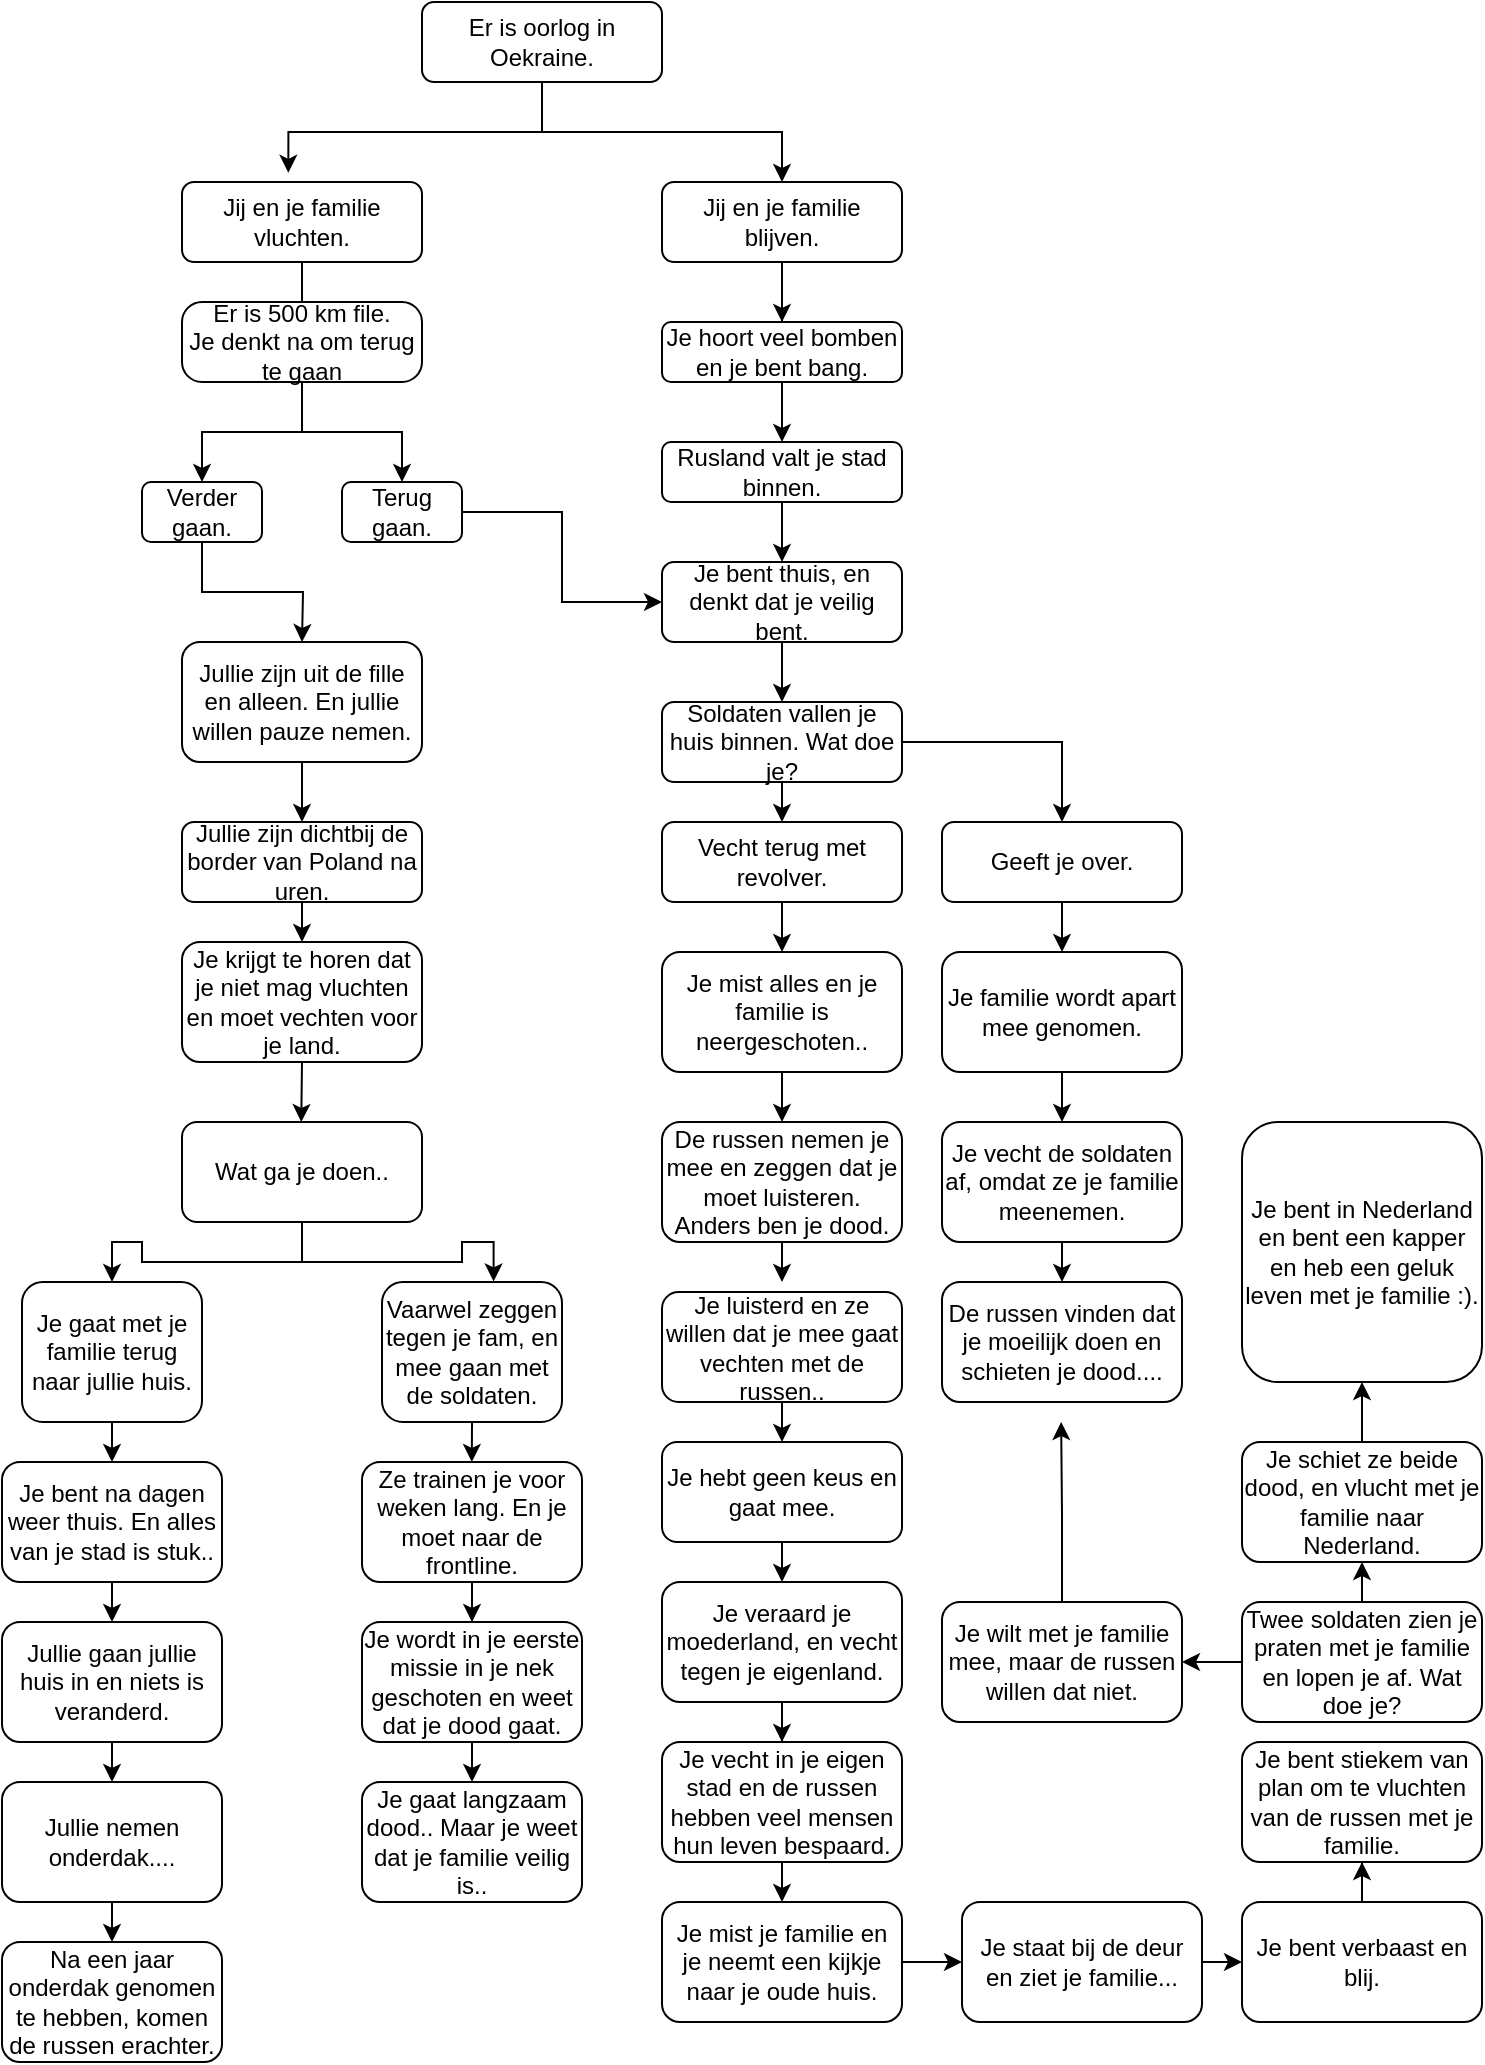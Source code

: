 <mxfile version="20.5.1" type="google"><diagram id="C5RBs43oDa-KdzZeNtuy" name="Page-1"><mxGraphModel dx="2307" dy="1269" grid="1" gridSize="10" guides="1" tooltips="1" connect="1" arrows="1" fold="1" page="1" pageScale="1" pageWidth="827" pageHeight="1169" math="0" shadow="0"><root><mxCell id="WIyWlLk6GJQsqaUBKTNV-0"/><mxCell id="WIyWlLk6GJQsqaUBKTNV-1" parent="WIyWlLk6GJQsqaUBKTNV-0"/><mxCell id="qxlNuPHajtM4dzJd9ia5-0" style="edgeStyle=orthogonalEdgeStyle;rounded=0;orthogonalLoop=1;jettySize=auto;html=1;entryX=0.443;entryY=-0.115;entryDx=0;entryDy=0;entryPerimeter=0;" parent="WIyWlLk6GJQsqaUBKTNV-1" source="WIyWlLk6GJQsqaUBKTNV-3" target="9O00EjaIPxXk9b_PxtnT-0" edge="1"><mxGeometry relative="1" as="geometry"><mxPoint x="210" y="100" as="targetPoint"/></mxGeometry></mxCell><mxCell id="qxlNuPHajtM4dzJd9ia5-4" style="edgeStyle=orthogonalEdgeStyle;rounded=0;orthogonalLoop=1;jettySize=auto;html=1;exitX=0.5;exitY=1;exitDx=0;exitDy=0;entryX=0.5;entryY=0;entryDx=0;entryDy=0;" parent="WIyWlLk6GJQsqaUBKTNV-1" source="WIyWlLk6GJQsqaUBKTNV-3" target="9O00EjaIPxXk9b_PxtnT-1" edge="1"><mxGeometry relative="1" as="geometry"/></mxCell><mxCell id="WIyWlLk6GJQsqaUBKTNV-3" value="Er is oorlog in Oekraine." style="rounded=1;whiteSpace=wrap;html=1;fontSize=12;glass=0;strokeWidth=1;shadow=0;" parent="WIyWlLk6GJQsqaUBKTNV-1" vertex="1"><mxGeometry x="280" y="80" width="120" height="40" as="geometry"/></mxCell><mxCell id="qxlNuPHajtM4dzJd9ia5-5" style="edgeStyle=orthogonalEdgeStyle;rounded=0;orthogonalLoop=1;jettySize=auto;html=1;" parent="WIyWlLk6GJQsqaUBKTNV-1" source="9O00EjaIPxXk9b_PxtnT-0" edge="1"><mxGeometry relative="1" as="geometry"><mxPoint x="220" y="250" as="targetPoint"/></mxGeometry></mxCell><mxCell id="qxlNuPHajtM4dzJd9ia5-14" style="edgeStyle=orthogonalEdgeStyle;rounded=0;orthogonalLoop=1;jettySize=auto;html=1;exitX=0.5;exitY=1;exitDx=0;exitDy=0;" parent="WIyWlLk6GJQsqaUBKTNV-1" source="9O00EjaIPxXk9b_PxtnT-0" edge="1"><mxGeometry relative="1" as="geometry"><mxPoint x="220" y="240" as="targetPoint"/></mxGeometry></mxCell><mxCell id="9O00EjaIPxXk9b_PxtnT-0" value="Jij en je familie vluchten." style="rounded=1;whiteSpace=wrap;html=1;" parent="WIyWlLk6GJQsqaUBKTNV-1" vertex="1"><mxGeometry x="160" y="170" width="120" height="40" as="geometry"/></mxCell><mxCell id="qxlNuPHajtM4dzJd9ia5-6" style="edgeStyle=orthogonalEdgeStyle;rounded=0;orthogonalLoop=1;jettySize=auto;html=1;exitX=0.5;exitY=1;exitDx=0;exitDy=0;" parent="WIyWlLk6GJQsqaUBKTNV-1" source="9O00EjaIPxXk9b_PxtnT-1" edge="1"><mxGeometry relative="1" as="geometry"><mxPoint x="460" y="250" as="targetPoint"/></mxGeometry></mxCell><mxCell id="qxlNuPHajtM4dzJd9ia5-15" style="edgeStyle=orthogonalEdgeStyle;rounded=0;orthogonalLoop=1;jettySize=auto;html=1;exitX=0.5;exitY=1;exitDx=0;exitDy=0;entryX=0.5;entryY=0;entryDx=0;entryDy=0;" parent="WIyWlLk6GJQsqaUBKTNV-1" source="9O00EjaIPxXk9b_PxtnT-1" target="qxlNuPHajtM4dzJd9ia5-8" edge="1"><mxGeometry relative="1" as="geometry"/></mxCell><mxCell id="9O00EjaIPxXk9b_PxtnT-1" value="Jij en je familie blijven." style="rounded=1;whiteSpace=wrap;html=1;" parent="WIyWlLk6GJQsqaUBKTNV-1" vertex="1"><mxGeometry x="400" y="170" width="120" height="40" as="geometry"/></mxCell><mxCell id="qxlNuPHajtM4dzJd9ia5-11" style="edgeStyle=orthogonalEdgeStyle;rounded=0;orthogonalLoop=1;jettySize=auto;html=1;" parent="WIyWlLk6GJQsqaUBKTNV-1" source="qxlNuPHajtM4dzJd9ia5-7" target="qxlNuPHajtM4dzJd9ia5-10" edge="1"><mxGeometry relative="1" as="geometry"/></mxCell><mxCell id="qxlNuPHajtM4dzJd9ia5-19" style="edgeStyle=orthogonalEdgeStyle;rounded=0;orthogonalLoop=1;jettySize=auto;html=1;exitX=0.5;exitY=1;exitDx=0;exitDy=0;entryX=0.5;entryY=0;entryDx=0;entryDy=0;" parent="WIyWlLk6GJQsqaUBKTNV-1" source="qxlNuPHajtM4dzJd9ia5-7" target="qxlNuPHajtM4dzJd9ia5-18" edge="1"><mxGeometry relative="1" as="geometry"/></mxCell><mxCell id="qxlNuPHajtM4dzJd9ia5-7" value="Er is 500 km file.&lt;br&gt;Je denkt na om terug te gaan" style="rounded=1;whiteSpace=wrap;html=1;arcSize=25;" parent="WIyWlLk6GJQsqaUBKTNV-1" vertex="1"><mxGeometry x="160" y="230" width="120" height="40" as="geometry"/></mxCell><mxCell id="qxlNuPHajtM4dzJd9ia5-12" style="edgeStyle=orthogonalEdgeStyle;rounded=0;orthogonalLoop=1;jettySize=auto;html=1;exitX=0.5;exitY=1;exitDx=0;exitDy=0;" parent="WIyWlLk6GJQsqaUBKTNV-1" source="qxlNuPHajtM4dzJd9ia5-8" target="qxlNuPHajtM4dzJd9ia5-9" edge="1"><mxGeometry relative="1" as="geometry"/></mxCell><mxCell id="qxlNuPHajtM4dzJd9ia5-8" value="Je hoort veel bomben&lt;br&gt;en je bent bang." style="rounded=1;whiteSpace=wrap;html=1;" parent="WIyWlLk6GJQsqaUBKTNV-1" vertex="1"><mxGeometry x="400" y="240" width="120" height="30" as="geometry"/></mxCell><mxCell id="qxlNuPHajtM4dzJd9ia5-22" style="edgeStyle=orthogonalEdgeStyle;rounded=0;orthogonalLoop=1;jettySize=auto;html=1;exitX=0.5;exitY=1;exitDx=0;exitDy=0;entryX=0.5;entryY=0;entryDx=0;entryDy=0;" parent="WIyWlLk6GJQsqaUBKTNV-1" source="qxlNuPHajtM4dzJd9ia5-9" target="qxlNuPHajtM4dzJd9ia5-20" edge="1"><mxGeometry relative="1" as="geometry"/></mxCell><mxCell id="qxlNuPHajtM4dzJd9ia5-9" value="Rusland valt je stad binnen." style="rounded=1;whiteSpace=wrap;html=1;" parent="WIyWlLk6GJQsqaUBKTNV-1" vertex="1"><mxGeometry x="400" y="300" width="120" height="30" as="geometry"/></mxCell><mxCell id="qxlNuPHajtM4dzJd9ia5-23" style="edgeStyle=orthogonalEdgeStyle;rounded=0;orthogonalLoop=1;jettySize=auto;html=1;exitX=0.5;exitY=1;exitDx=0;exitDy=0;" parent="WIyWlLk6GJQsqaUBKTNV-1" source="qxlNuPHajtM4dzJd9ia5-10" edge="1"><mxGeometry relative="1" as="geometry"><mxPoint x="220" y="400" as="targetPoint"/></mxGeometry></mxCell><mxCell id="qxlNuPHajtM4dzJd9ia5-10" value="Verder gaan." style="rounded=1;whiteSpace=wrap;html=1;" parent="WIyWlLk6GJQsqaUBKTNV-1" vertex="1"><mxGeometry x="140" y="320" width="60" height="30" as="geometry"/></mxCell><mxCell id="qxlNuPHajtM4dzJd9ia5-21" style="edgeStyle=orthogonalEdgeStyle;rounded=0;orthogonalLoop=1;jettySize=auto;html=1;exitX=1;exitY=0.5;exitDx=0;exitDy=0;entryX=0;entryY=0.5;entryDx=0;entryDy=0;" parent="WIyWlLk6GJQsqaUBKTNV-1" source="qxlNuPHajtM4dzJd9ia5-18" target="qxlNuPHajtM4dzJd9ia5-20" edge="1"><mxGeometry relative="1" as="geometry"/></mxCell><mxCell id="qxlNuPHajtM4dzJd9ia5-18" value="Terug gaan." style="rounded=1;whiteSpace=wrap;html=1;" parent="WIyWlLk6GJQsqaUBKTNV-1" vertex="1"><mxGeometry x="240" y="320" width="60" height="30" as="geometry"/></mxCell><mxCell id="qxlNuPHajtM4dzJd9ia5-25" style="edgeStyle=orthogonalEdgeStyle;rounded=0;orthogonalLoop=1;jettySize=auto;html=1;exitX=0.5;exitY=1;exitDx=0;exitDy=0;" parent="WIyWlLk6GJQsqaUBKTNV-1" source="qxlNuPHajtM4dzJd9ia5-20" edge="1"><mxGeometry relative="1" as="geometry"><mxPoint x="460" y="430" as="targetPoint"/></mxGeometry></mxCell><mxCell id="qxlNuPHajtM4dzJd9ia5-20" value="Je bent thuis, en denkt dat je veilig bent." style="rounded=1;whiteSpace=wrap;html=1;" parent="WIyWlLk6GJQsqaUBKTNV-1" vertex="1"><mxGeometry x="400" y="360" width="120" height="40" as="geometry"/></mxCell><mxCell id="qxlNuPHajtM4dzJd9ia5-44" style="edgeStyle=orthogonalEdgeStyle;rounded=0;orthogonalLoop=1;jettySize=auto;html=1;exitX=0.5;exitY=1;exitDx=0;exitDy=0;entryX=0.5;entryY=0;entryDx=0;entryDy=0;" parent="WIyWlLk6GJQsqaUBKTNV-1" source="qxlNuPHajtM4dzJd9ia5-24" target="qxlNuPHajtM4dzJd9ia5-42" edge="1"><mxGeometry relative="1" as="geometry"/></mxCell><mxCell id="qxlNuPHajtM4dzJd9ia5-24" value="Jullie zijn uit de fille en alleen. En jullie willen pauze nemen." style="rounded=1;whiteSpace=wrap;html=1;" parent="WIyWlLk6GJQsqaUBKTNV-1" vertex="1"><mxGeometry x="160" y="400" width="120" height="60" as="geometry"/></mxCell><mxCell id="qxlNuPHajtM4dzJd9ia5-30" style="edgeStyle=orthogonalEdgeStyle;rounded=0;orthogonalLoop=1;jettySize=auto;html=1;exitX=0.5;exitY=1;exitDx=0;exitDy=0;entryX=0.5;entryY=0;entryDx=0;entryDy=0;" parent="WIyWlLk6GJQsqaUBKTNV-1" source="qxlNuPHajtM4dzJd9ia5-26" target="qxlNuPHajtM4dzJd9ia5-28" edge="1"><mxGeometry relative="1" as="geometry"/></mxCell><mxCell id="qxlNuPHajtM4dzJd9ia5-33" style="edgeStyle=orthogonalEdgeStyle;rounded=0;orthogonalLoop=1;jettySize=auto;html=1;exitX=1;exitY=0.5;exitDx=0;exitDy=0;entryX=0.5;entryY=0;entryDx=0;entryDy=0;" parent="WIyWlLk6GJQsqaUBKTNV-1" source="qxlNuPHajtM4dzJd9ia5-26" target="qxlNuPHajtM4dzJd9ia5-32" edge="1"><mxGeometry relative="1" as="geometry"/></mxCell><mxCell id="qxlNuPHajtM4dzJd9ia5-26" value="Soldaten vallen je huis binnen. Wat doe je?" style="rounded=1;whiteSpace=wrap;html=1;" parent="WIyWlLk6GJQsqaUBKTNV-1" vertex="1"><mxGeometry x="400" y="430" width="120" height="40" as="geometry"/></mxCell><mxCell id="qxlNuPHajtM4dzJd9ia5-35" style="edgeStyle=orthogonalEdgeStyle;rounded=0;orthogonalLoop=1;jettySize=auto;html=1;exitX=0.5;exitY=1;exitDx=0;exitDy=0;entryX=0.5;entryY=0;entryDx=0;entryDy=0;" parent="WIyWlLk6GJQsqaUBKTNV-1" source="qxlNuPHajtM4dzJd9ia5-28" target="qxlNuPHajtM4dzJd9ia5-34" edge="1"><mxGeometry relative="1" as="geometry"/></mxCell><mxCell id="qxlNuPHajtM4dzJd9ia5-28" value="Vecht terug met revolver." style="rounded=1;whiteSpace=wrap;html=1;" parent="WIyWlLk6GJQsqaUBKTNV-1" vertex="1"><mxGeometry x="400" y="490" width="120" height="40" as="geometry"/></mxCell><mxCell id="qxlNuPHajtM4dzJd9ia5-37" style="edgeStyle=orthogonalEdgeStyle;rounded=0;orthogonalLoop=1;jettySize=auto;html=1;exitX=0.5;exitY=1;exitDx=0;exitDy=0;entryX=0.5;entryY=0;entryDx=0;entryDy=0;" parent="WIyWlLk6GJQsqaUBKTNV-1" source="qxlNuPHajtM4dzJd9ia5-32" target="qxlNuPHajtM4dzJd9ia5-36" edge="1"><mxGeometry relative="1" as="geometry"/></mxCell><mxCell id="qxlNuPHajtM4dzJd9ia5-32" value="Geeft je over." style="rounded=1;whiteSpace=wrap;html=1;" parent="WIyWlLk6GJQsqaUBKTNV-1" vertex="1"><mxGeometry x="540" y="490" width="120" height="40" as="geometry"/></mxCell><mxCell id="qxlNuPHajtM4dzJd9ia5-39" style="edgeStyle=orthogonalEdgeStyle;rounded=0;orthogonalLoop=1;jettySize=auto;html=1;exitX=0.5;exitY=1;exitDx=0;exitDy=0;entryX=0.5;entryY=0;entryDx=0;entryDy=0;" parent="WIyWlLk6GJQsqaUBKTNV-1" source="qxlNuPHajtM4dzJd9ia5-34" target="qxlNuPHajtM4dzJd9ia5-38" edge="1"><mxGeometry relative="1" as="geometry"/></mxCell><mxCell id="qxlNuPHajtM4dzJd9ia5-34" value="Je mist alles en je familie is neergeschoten.." style="rounded=1;whiteSpace=wrap;html=1;" parent="WIyWlLk6GJQsqaUBKTNV-1" vertex="1"><mxGeometry x="400" y="555" width="120" height="60" as="geometry"/></mxCell><mxCell id="qxlNuPHajtM4dzJd9ia5-49" style="edgeStyle=orthogonalEdgeStyle;rounded=0;orthogonalLoop=1;jettySize=auto;html=1;exitX=0.5;exitY=1;exitDx=0;exitDy=0;" parent="WIyWlLk6GJQsqaUBKTNV-1" source="qxlNuPHajtM4dzJd9ia5-36" target="qxlNuPHajtM4dzJd9ia5-48" edge="1"><mxGeometry relative="1" as="geometry"/></mxCell><mxCell id="qxlNuPHajtM4dzJd9ia5-36" value="Je familie wordt apart mee genomen." style="rounded=1;whiteSpace=wrap;html=1;" parent="WIyWlLk6GJQsqaUBKTNV-1" vertex="1"><mxGeometry x="540" y="555" width="120" height="60" as="geometry"/></mxCell><mxCell id="qxlNuPHajtM4dzJd9ia5-61" style="edgeStyle=orthogonalEdgeStyle;rounded=0;orthogonalLoop=1;jettySize=auto;html=1;exitX=0.5;exitY=1;exitDx=0;exitDy=0;" parent="WIyWlLk6GJQsqaUBKTNV-1" source="qxlNuPHajtM4dzJd9ia5-38" edge="1"><mxGeometry relative="1" as="geometry"><mxPoint x="460" y="720" as="targetPoint"/></mxGeometry></mxCell><mxCell id="qxlNuPHajtM4dzJd9ia5-38" value="De russen nemen je mee en zeggen dat je moet luisteren. Anders ben je dood." style="rounded=1;whiteSpace=wrap;html=1;" parent="WIyWlLk6GJQsqaUBKTNV-1" vertex="1"><mxGeometry x="400" y="640" width="120" height="60" as="geometry"/></mxCell><mxCell id="qxlNuPHajtM4dzJd9ia5-46" style="edgeStyle=orthogonalEdgeStyle;rounded=0;orthogonalLoop=1;jettySize=auto;html=1;exitX=0.5;exitY=1;exitDx=0;exitDy=0;entryX=0.5;entryY=0;entryDx=0;entryDy=0;" parent="WIyWlLk6GJQsqaUBKTNV-1" source="qxlNuPHajtM4dzJd9ia5-42" target="qxlNuPHajtM4dzJd9ia5-45" edge="1"><mxGeometry relative="1" as="geometry"/></mxCell><mxCell id="qxlNuPHajtM4dzJd9ia5-42" value="Jullie zijn dichtbij de border van Poland na uren." style="rounded=1;whiteSpace=wrap;html=1;" parent="WIyWlLk6GJQsqaUBKTNV-1" vertex="1"><mxGeometry x="160" y="490" width="120" height="40" as="geometry"/></mxCell><mxCell id="qxlNuPHajtM4dzJd9ia5-53" style="edgeStyle=orthogonalEdgeStyle;rounded=0;orthogonalLoop=1;jettySize=auto;html=1;exitX=0.5;exitY=1;exitDx=0;exitDy=0;" parent="WIyWlLk6GJQsqaUBKTNV-1" source="qxlNuPHajtM4dzJd9ia5-45" edge="1"><mxGeometry relative="1" as="geometry"><mxPoint x="220" y="600" as="targetPoint"/></mxGeometry></mxCell><mxCell id="qxlNuPHajtM4dzJd9ia5-55" style="edgeStyle=orthogonalEdgeStyle;rounded=0;orthogonalLoop=1;jettySize=auto;html=1;exitX=0.5;exitY=1;exitDx=0;exitDy=0;" parent="WIyWlLk6GJQsqaUBKTNV-1" source="qxlNuPHajtM4dzJd9ia5-45" edge="1"><mxGeometry relative="1" as="geometry"><mxPoint x="219.632" y="640" as="targetPoint"/></mxGeometry></mxCell><mxCell id="qxlNuPHajtM4dzJd9ia5-45" value="Je krijgt te horen dat je niet mag vluchten en moet vechten voor je land." style="rounded=1;whiteSpace=wrap;html=1;" parent="WIyWlLk6GJQsqaUBKTNV-1" vertex="1"><mxGeometry x="160" y="550" width="120" height="60" as="geometry"/></mxCell><mxCell id="qxlNuPHajtM4dzJd9ia5-52" style="edgeStyle=orthogonalEdgeStyle;rounded=0;orthogonalLoop=1;jettySize=auto;html=1;exitX=0.5;exitY=1;exitDx=0;exitDy=0;entryX=0.5;entryY=0;entryDx=0;entryDy=0;" parent="WIyWlLk6GJQsqaUBKTNV-1" source="qxlNuPHajtM4dzJd9ia5-48" target="qxlNuPHajtM4dzJd9ia5-51" edge="1"><mxGeometry relative="1" as="geometry"/></mxCell><mxCell id="qxlNuPHajtM4dzJd9ia5-48" value="Je vecht de soldaten af, omdat ze je familie meenemen.&lt;span style=&quot;color: rgba(0, 0, 0, 0); font-family: monospace; font-size: 0px; text-align: start;&quot;&gt;%3CmxGraphModel%3E%3Croot%3E%3CmxCell%20id%3D%220%22%2F%3E%3CmxCell%20id%3D%221%22%20parent%3D%220%22%2F%3E%3CmxCell%20id%3D%222%22%20value%3D%22%22%20style%3D%22rounded%3D1%3BwhiteSpace%3Dwrap%3Bhtml%3D1%3B%22%20vertex%3D%221%22%20parent%3D%221%22%3E%3CmxGeometry%20x%3D%22400%22%20y%3D%22490%22%20width%3D%22120%22%20height%3D%2240%22%20as%3D%22geometry%22%2F%3E%3C%2FmxCell%3E%3C%2Froot%3E%3C%2FmxGraphModel%3E&lt;/span&gt;" style="rounded=1;whiteSpace=wrap;html=1;" parent="WIyWlLk6GJQsqaUBKTNV-1" vertex="1"><mxGeometry x="540" y="640" width="120" height="60" as="geometry"/></mxCell><mxCell id="qxlNuPHajtM4dzJd9ia5-51" value="De russen vinden dat je moeilijk doen en schieten je dood...." style="rounded=1;whiteSpace=wrap;html=1;" parent="WIyWlLk6GJQsqaUBKTNV-1" vertex="1"><mxGeometry x="540" y="720" width="120" height="60" as="geometry"/></mxCell><mxCell id="qxlNuPHajtM4dzJd9ia5-59" style="edgeStyle=orthogonalEdgeStyle;rounded=0;orthogonalLoop=1;jettySize=auto;html=1;exitX=0.5;exitY=1;exitDx=0;exitDy=0;entryX=0.5;entryY=0;entryDx=0;entryDy=0;" parent="WIyWlLk6GJQsqaUBKTNV-1" source="qxlNuPHajtM4dzJd9ia5-56" target="qxlNuPHajtM4dzJd9ia5-57" edge="1"><mxGeometry relative="1" as="geometry"/></mxCell><mxCell id="qxlNuPHajtM4dzJd9ia5-60" style="edgeStyle=orthogonalEdgeStyle;rounded=0;orthogonalLoop=1;jettySize=auto;html=1;exitX=0.5;exitY=1;exitDx=0;exitDy=0;entryX=0.62;entryY=-0.004;entryDx=0;entryDy=0;entryPerimeter=0;" parent="WIyWlLk6GJQsqaUBKTNV-1" source="qxlNuPHajtM4dzJd9ia5-56" target="qxlNuPHajtM4dzJd9ia5-58" edge="1"><mxGeometry relative="1" as="geometry"/></mxCell><mxCell id="qxlNuPHajtM4dzJd9ia5-56" value="Wat ga je doen.." style="rounded=1;whiteSpace=wrap;html=1;" parent="WIyWlLk6GJQsqaUBKTNV-1" vertex="1"><mxGeometry x="160" y="640" width="120" height="50" as="geometry"/></mxCell><mxCell id="qxlNuPHajtM4dzJd9ia5-73" style="edgeStyle=orthogonalEdgeStyle;rounded=0;orthogonalLoop=1;jettySize=auto;html=1;exitX=0.5;exitY=1;exitDx=0;exitDy=0;entryX=0.5;entryY=0;entryDx=0;entryDy=0;" parent="WIyWlLk6GJQsqaUBKTNV-1" source="qxlNuPHajtM4dzJd9ia5-57" target="qxlNuPHajtM4dzJd9ia5-72" edge="1"><mxGeometry relative="1" as="geometry"/></mxCell><mxCell id="qxlNuPHajtM4dzJd9ia5-57" value="Je gaat met je familie terug naar jullie huis." style="rounded=1;whiteSpace=wrap;html=1;" parent="WIyWlLk6GJQsqaUBKTNV-1" vertex="1"><mxGeometry x="80" y="720" width="90" height="70" as="geometry"/></mxCell><mxCell id="qxlNuPHajtM4dzJd9ia5-65" style="edgeStyle=orthogonalEdgeStyle;rounded=0;orthogonalLoop=1;jettySize=auto;html=1;exitX=0.5;exitY=1;exitDx=0;exitDy=0;" parent="WIyWlLk6GJQsqaUBKTNV-1" source="qxlNuPHajtM4dzJd9ia5-58" edge="1"><mxGeometry relative="1" as="geometry"><mxPoint x="304.895" y="810.0" as="targetPoint"/></mxGeometry></mxCell><mxCell id="qxlNuPHajtM4dzJd9ia5-58" value="Vaarwel zeggen tegen je fam, en mee gaan met de soldaten." style="rounded=1;whiteSpace=wrap;html=1;" parent="WIyWlLk6GJQsqaUBKTNV-1" vertex="1"><mxGeometry x="260" y="720" width="90" height="70" as="geometry"/></mxCell><mxCell id="qxlNuPHajtM4dzJd9ia5-64" style="edgeStyle=orthogonalEdgeStyle;rounded=0;orthogonalLoop=1;jettySize=auto;html=1;exitX=0.5;exitY=1;exitDx=0;exitDy=0;entryX=0.5;entryY=0;entryDx=0;entryDy=0;" parent="WIyWlLk6GJQsqaUBKTNV-1" source="qxlNuPHajtM4dzJd9ia5-62" target="qxlNuPHajtM4dzJd9ia5-63" edge="1"><mxGeometry relative="1" as="geometry"/></mxCell><mxCell id="qxlNuPHajtM4dzJd9ia5-62" value="Je luisterd en ze willen dat je mee gaat vechten met de russen.." style="rounded=1;whiteSpace=wrap;html=1;" parent="WIyWlLk6GJQsqaUBKTNV-1" vertex="1"><mxGeometry x="400" y="725" width="120" height="55" as="geometry"/></mxCell><mxCell id="qxlNuPHajtM4dzJd9ia5-75" style="edgeStyle=orthogonalEdgeStyle;rounded=0;orthogonalLoop=1;jettySize=auto;html=1;exitX=0.5;exitY=1;exitDx=0;exitDy=0;entryX=0.5;entryY=0;entryDx=0;entryDy=0;" parent="WIyWlLk6GJQsqaUBKTNV-1" source="qxlNuPHajtM4dzJd9ia5-63" target="qxlNuPHajtM4dzJd9ia5-74" edge="1"><mxGeometry relative="1" as="geometry"/></mxCell><mxCell id="qxlNuPHajtM4dzJd9ia5-63" value="Je hebt geen keus en gaat mee." style="rounded=1;whiteSpace=wrap;html=1;" parent="WIyWlLk6GJQsqaUBKTNV-1" vertex="1"><mxGeometry x="400" y="800" width="120" height="50" as="geometry"/></mxCell><mxCell id="1B4ENfVISjgEeZ1Z19wf-0" style="edgeStyle=orthogonalEdgeStyle;rounded=0;orthogonalLoop=1;jettySize=auto;html=1;exitX=0.5;exitY=1;exitDx=0;exitDy=0;" edge="1" parent="WIyWlLk6GJQsqaUBKTNV-1" source="qxlNuPHajtM4dzJd9ia5-66" target="qxlNuPHajtM4dzJd9ia5-89"><mxGeometry relative="1" as="geometry"/></mxCell><mxCell id="qxlNuPHajtM4dzJd9ia5-66" value="Ze trainen je voor weken lang. En je moet naar de frontline." style="rounded=1;whiteSpace=wrap;html=1;" parent="WIyWlLk6GJQsqaUBKTNV-1" vertex="1"><mxGeometry x="250" y="810" width="110" height="60" as="geometry"/></mxCell><mxCell id="qxlNuPHajtM4dzJd9ia5-84" style="edgeStyle=orthogonalEdgeStyle;rounded=0;orthogonalLoop=1;jettySize=auto;html=1;exitX=0.5;exitY=1;exitDx=0;exitDy=0;entryX=0.5;entryY=0;entryDx=0;entryDy=0;" parent="WIyWlLk6GJQsqaUBKTNV-1" source="qxlNuPHajtM4dzJd9ia5-72" target="qxlNuPHajtM4dzJd9ia5-83" edge="1"><mxGeometry relative="1" as="geometry"/></mxCell><mxCell id="qxlNuPHajtM4dzJd9ia5-72" value="Je bent na dagen weer thuis. En alles van je stad is stuk.." style="rounded=1;whiteSpace=wrap;html=1;" parent="WIyWlLk6GJQsqaUBKTNV-1" vertex="1"><mxGeometry x="70" y="810" width="110" height="60" as="geometry"/></mxCell><mxCell id="qxlNuPHajtM4dzJd9ia5-77" style="edgeStyle=orthogonalEdgeStyle;rounded=0;orthogonalLoop=1;jettySize=auto;html=1;exitX=0.5;exitY=1;exitDx=0;exitDy=0;" parent="WIyWlLk6GJQsqaUBKTNV-1" source="qxlNuPHajtM4dzJd9ia5-74" target="qxlNuPHajtM4dzJd9ia5-76" edge="1"><mxGeometry relative="1" as="geometry"/></mxCell><mxCell id="qxlNuPHajtM4dzJd9ia5-74" value="Je veraard je moederland, en vecht tegen je eigenland." style="rounded=1;whiteSpace=wrap;html=1;" parent="WIyWlLk6GJQsqaUBKTNV-1" vertex="1"><mxGeometry x="400" y="870" width="120" height="60" as="geometry"/></mxCell><mxCell id="qxlNuPHajtM4dzJd9ia5-79" style="edgeStyle=orthogonalEdgeStyle;rounded=0;orthogonalLoop=1;jettySize=auto;html=1;exitX=0.5;exitY=1;exitDx=0;exitDy=0;entryX=0.5;entryY=0;entryDx=0;entryDy=0;" parent="WIyWlLk6GJQsqaUBKTNV-1" source="qxlNuPHajtM4dzJd9ia5-76" target="qxlNuPHajtM4dzJd9ia5-78" edge="1"><mxGeometry relative="1" as="geometry"/></mxCell><mxCell id="qxlNuPHajtM4dzJd9ia5-76" value="Je vecht in je eigen stad en de russen hebben veel mensen hun leven bespaard." style="rounded=1;whiteSpace=wrap;html=1;" parent="WIyWlLk6GJQsqaUBKTNV-1" vertex="1"><mxGeometry x="400" y="950" width="120" height="60" as="geometry"/></mxCell><mxCell id="qxlNuPHajtM4dzJd9ia5-81" style="edgeStyle=orthogonalEdgeStyle;rounded=0;orthogonalLoop=1;jettySize=auto;html=1;exitX=1;exitY=0.5;exitDx=0;exitDy=0;entryX=0;entryY=0.5;entryDx=0;entryDy=0;" parent="WIyWlLk6GJQsqaUBKTNV-1" source="qxlNuPHajtM4dzJd9ia5-78" target="qxlNuPHajtM4dzJd9ia5-80" edge="1"><mxGeometry relative="1" as="geometry"/></mxCell><mxCell id="qxlNuPHajtM4dzJd9ia5-78" value="Je mist je familie en je neemt een kijkje naar je oude huis." style="rounded=1;whiteSpace=wrap;html=1;" parent="WIyWlLk6GJQsqaUBKTNV-1" vertex="1"><mxGeometry x="400" y="1030" width="120" height="60" as="geometry"/></mxCell><mxCell id="qxlNuPHajtM4dzJd9ia5-80" value="Je staat bij de deur en ziet je familie..." style="rounded=1;whiteSpace=wrap;html=1;" parent="WIyWlLk6GJQsqaUBKTNV-1" vertex="1"><mxGeometry x="550" y="1030" width="120" height="60" as="geometry"/></mxCell><mxCell id="qxlNuPHajtM4dzJd9ia5-87" style="edgeStyle=orthogonalEdgeStyle;rounded=0;orthogonalLoop=1;jettySize=auto;html=1;exitX=0.5;exitY=1;exitDx=0;exitDy=0;entryX=0.5;entryY=0;entryDx=0;entryDy=0;" parent="WIyWlLk6GJQsqaUBKTNV-1" source="qxlNuPHajtM4dzJd9ia5-83" target="qxlNuPHajtM4dzJd9ia5-86" edge="1"><mxGeometry relative="1" as="geometry"/></mxCell><mxCell id="qxlNuPHajtM4dzJd9ia5-83" value="Jullie gaan jullie huis in en niets is veranderd." style="rounded=1;whiteSpace=wrap;html=1;" parent="WIyWlLk6GJQsqaUBKTNV-1" vertex="1"><mxGeometry x="70" y="890" width="110" height="60" as="geometry"/></mxCell><mxCell id="1B4ENfVISjgEeZ1Z19wf-18" style="edgeStyle=orthogonalEdgeStyle;rounded=0;orthogonalLoop=1;jettySize=auto;html=1;exitX=0.5;exitY=1;exitDx=0;exitDy=0;entryX=0.5;entryY=0;entryDx=0;entryDy=0;" edge="1" parent="WIyWlLk6GJQsqaUBKTNV-1" source="qxlNuPHajtM4dzJd9ia5-86" target="1B4ENfVISjgEeZ1Z19wf-17"><mxGeometry relative="1" as="geometry"/></mxCell><mxCell id="qxlNuPHajtM4dzJd9ia5-86" value="Jullie nemen onderdak...." style="rounded=1;whiteSpace=wrap;html=1;" parent="WIyWlLk6GJQsqaUBKTNV-1" vertex="1"><mxGeometry x="70" y="970" width="110" height="60" as="geometry"/></mxCell><mxCell id="1B4ENfVISjgEeZ1Z19wf-1" style="edgeStyle=orthogonalEdgeStyle;rounded=0;orthogonalLoop=1;jettySize=auto;html=1;exitX=0.5;exitY=1;exitDx=0;exitDy=0;entryX=0.5;entryY=0;entryDx=0;entryDy=0;" edge="1" parent="WIyWlLk6GJQsqaUBKTNV-1" source="qxlNuPHajtM4dzJd9ia5-89" target="qxlNuPHajtM4dzJd9ia5-90"><mxGeometry relative="1" as="geometry"/></mxCell><mxCell id="qxlNuPHajtM4dzJd9ia5-89" value="Je wordt in je eerste missie in je nek geschoten en weet dat je dood gaat.&lt;span style=&quot;color: rgba(0, 0, 0, 0); font-family: monospace; font-size: 0px; text-align: start;&quot;&gt;%3CmxGraphModel%3E%3Croot%3E%3CmxCell%20id%3D%220%22%2F%3E%3CmxCell%20id%3D%221%22%20parent%3D%220%22%2F%3E%3CmxCell%20id%3D%222%22%20value%3D%22Ze%20trainen%20je%20voor%20weken%20lang.%20En%20je%20moet%20naar%20de%20frontline.%22%20style%3D%22rounded%3D1%3BwhiteSpace%3Dwrap%3Bhtml%3D1%3B%22%20vertex%3D%221%22%20parent%3D%221%22%3E%3CmxGeometry%20x%3D%22250%22%20y%3D%22810%22%20width%3D%22110%22%20height%3D%2260%22%20as%3D%22geometry%22%2F%3E%3C%2FmxCell%3E%3C%2Froot%3E%3C%2FmxGraphModel%3E&lt;/span&gt;" style="rounded=1;whiteSpace=wrap;html=1;" parent="WIyWlLk6GJQsqaUBKTNV-1" vertex="1"><mxGeometry x="250" y="890" width="110" height="60" as="geometry"/></mxCell><mxCell id="qxlNuPHajtM4dzJd9ia5-90" value="Je gaat langzaam dood.. Maar je weet dat je familie veilig is.." style="rounded=1;whiteSpace=wrap;html=1;" parent="WIyWlLk6GJQsqaUBKTNV-1" vertex="1"><mxGeometry x="250" y="970" width="110" height="60" as="geometry"/></mxCell><mxCell id="1B4ENfVISjgEeZ1Z19wf-5" style="edgeStyle=orthogonalEdgeStyle;rounded=0;orthogonalLoop=1;jettySize=auto;html=1;exitX=0.5;exitY=0;exitDx=0;exitDy=0;" edge="1" parent="WIyWlLk6GJQsqaUBKTNV-1" source="1B4ENfVISjgEeZ1Z19wf-2" target="1B4ENfVISjgEeZ1Z19wf-4"><mxGeometry relative="1" as="geometry"/></mxCell><mxCell id="1B4ENfVISjgEeZ1Z19wf-2" value="Je bent verbaast en blij." style="rounded=1;whiteSpace=wrap;html=1;" vertex="1" parent="WIyWlLk6GJQsqaUBKTNV-1"><mxGeometry x="690" y="1030" width="120" height="60" as="geometry"/></mxCell><mxCell id="1B4ENfVISjgEeZ1Z19wf-4" value="Je bent stiekem van plan om te vluchten van de russen met je familie." style="rounded=1;whiteSpace=wrap;html=1;" vertex="1" parent="WIyWlLk6GJQsqaUBKTNV-1"><mxGeometry x="690" y="950" width="120" height="60" as="geometry"/></mxCell><mxCell id="1B4ENfVISjgEeZ1Z19wf-3" style="edgeStyle=orthogonalEdgeStyle;rounded=0;orthogonalLoop=1;jettySize=auto;html=1;exitX=1;exitY=0.5;exitDx=0;exitDy=0;entryX=0;entryY=0.5;entryDx=0;entryDy=0;" edge="1" parent="WIyWlLk6GJQsqaUBKTNV-1" source="qxlNuPHajtM4dzJd9ia5-80" target="1B4ENfVISjgEeZ1Z19wf-2"><mxGeometry relative="1" as="geometry"/></mxCell><mxCell id="1B4ENfVISjgEeZ1Z19wf-10" style="edgeStyle=orthogonalEdgeStyle;rounded=0;orthogonalLoop=1;jettySize=auto;html=1;exitX=0;exitY=0.5;exitDx=0;exitDy=0;" edge="1" parent="WIyWlLk6GJQsqaUBKTNV-1" source="1B4ENfVISjgEeZ1Z19wf-8" target="1B4ENfVISjgEeZ1Z19wf-9"><mxGeometry relative="1" as="geometry"/></mxCell><mxCell id="1B4ENfVISjgEeZ1Z19wf-13" style="edgeStyle=orthogonalEdgeStyle;rounded=0;orthogonalLoop=1;jettySize=auto;html=1;exitX=0.5;exitY=0;exitDx=0;exitDy=0;entryX=0.5;entryY=1;entryDx=0;entryDy=0;" edge="1" parent="WIyWlLk6GJQsqaUBKTNV-1" source="1B4ENfVISjgEeZ1Z19wf-8" target="1B4ENfVISjgEeZ1Z19wf-12"><mxGeometry relative="1" as="geometry"/></mxCell><mxCell id="1B4ENfVISjgEeZ1Z19wf-8" value="Twee soldaten zien je praten met je familie en lopen je af. Wat doe je?" style="rounded=1;whiteSpace=wrap;html=1;" vertex="1" parent="WIyWlLk6GJQsqaUBKTNV-1"><mxGeometry x="690" y="880" width="120" height="60" as="geometry"/></mxCell><mxCell id="1B4ENfVISjgEeZ1Z19wf-11" style="edgeStyle=orthogonalEdgeStyle;rounded=0;orthogonalLoop=1;jettySize=auto;html=1;exitX=0.5;exitY=0;exitDx=0;exitDy=0;" edge="1" parent="WIyWlLk6GJQsqaUBKTNV-1" source="1B4ENfVISjgEeZ1Z19wf-9"><mxGeometry relative="1" as="geometry"><mxPoint x="599.571" y="790" as="targetPoint"/></mxGeometry></mxCell><mxCell id="1B4ENfVISjgEeZ1Z19wf-9" value="Je wilt met je familie mee, maar de russen willen dat niet." style="rounded=1;whiteSpace=wrap;html=1;" vertex="1" parent="WIyWlLk6GJQsqaUBKTNV-1"><mxGeometry x="540" y="880" width="120" height="60" as="geometry"/></mxCell><mxCell id="1B4ENfVISjgEeZ1Z19wf-16" style="edgeStyle=orthogonalEdgeStyle;rounded=0;orthogonalLoop=1;jettySize=auto;html=1;exitX=0.5;exitY=0;exitDx=0;exitDy=0;" edge="1" parent="WIyWlLk6GJQsqaUBKTNV-1" source="1B4ENfVISjgEeZ1Z19wf-12" target="1B4ENfVISjgEeZ1Z19wf-14"><mxGeometry relative="1" as="geometry"/></mxCell><mxCell id="1B4ENfVISjgEeZ1Z19wf-12" value="Je schiet ze beide dood, en vlucht met je familie naar Nederland." style="rounded=1;whiteSpace=wrap;html=1;" vertex="1" parent="WIyWlLk6GJQsqaUBKTNV-1"><mxGeometry x="690" y="800" width="120" height="60" as="geometry"/></mxCell><mxCell id="1B4ENfVISjgEeZ1Z19wf-14" value="Je bent in Nederland en bent een kapper en heb een geluk leven met je familie :)." style="rounded=1;whiteSpace=wrap;html=1;" vertex="1" parent="WIyWlLk6GJQsqaUBKTNV-1"><mxGeometry x="690" y="640" width="120" height="130" as="geometry"/></mxCell><mxCell id="1B4ENfVISjgEeZ1Z19wf-17" value="Na een jaar onderdak genomen te hebben, komen de russen erachter." style="rounded=1;whiteSpace=wrap;html=1;" vertex="1" parent="WIyWlLk6GJQsqaUBKTNV-1"><mxGeometry x="70" y="1050" width="110" height="60" as="geometry"/></mxCell></root></mxGraphModel></diagram></mxfile>